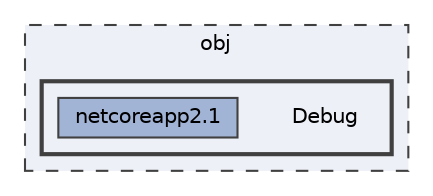 digraph "obj/Debug"
{
 // LATEX_PDF_SIZE
  bgcolor="transparent";
  edge [fontname=Helvetica,fontsize=10,labelfontname=Helvetica,labelfontsize=10];
  node [fontname=Helvetica,fontsize=10,shape=box,height=0.2,width=0.4];
  compound=true
  subgraph clusterdir_43724e81dd40e09f32417973865cdd64 {
    graph [ bgcolor="#edf0f7", pencolor="grey25", label="obj", fontname=Helvetica,fontsize=10 style="filled,dashed", URL="dir_43724e81dd40e09f32417973865cdd64.html",tooltip=""]
  subgraph clusterdir_a71c3b2ad23b9ff58220dd012d201987 {
    graph [ bgcolor="#edf0f7", pencolor="grey25", label="", fontname=Helvetica,fontsize=10 style="filled,bold", URL="dir_a71c3b2ad23b9ff58220dd012d201987.html",tooltip=""]
    dir_a71c3b2ad23b9ff58220dd012d201987 [shape=plaintext, label="Debug"];
  dir_ca3a19cec90cbda5e133c48b7de7c892 [label="netcoreapp2.1", fillcolor="#a2b4d6", color="grey25", style="filled", URL="dir_ca3a19cec90cbda5e133c48b7de7c892.html",tooltip=""];
  }
  }
}
